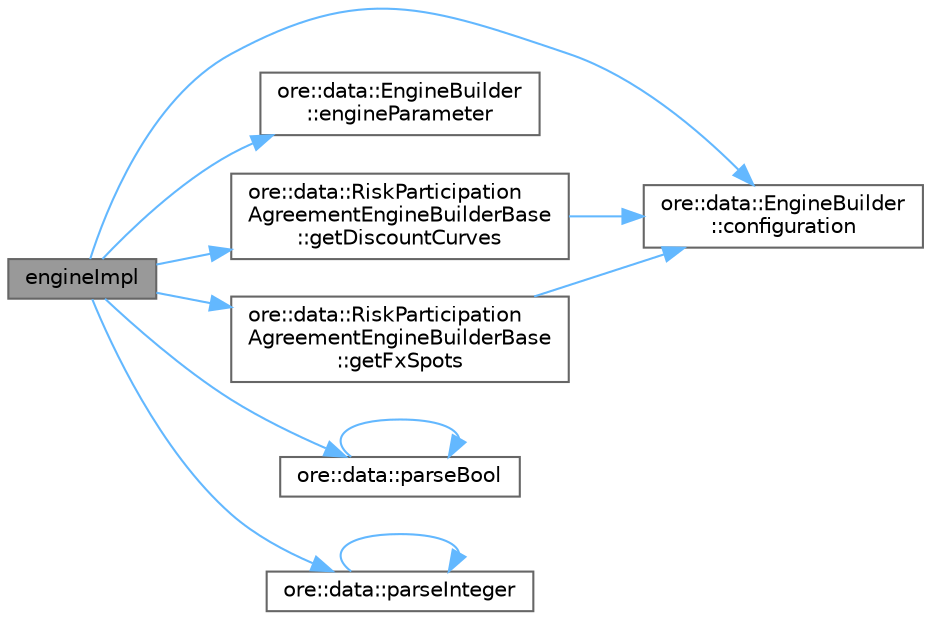 digraph "engineImpl"
{
 // INTERACTIVE_SVG=YES
 // LATEX_PDF_SIZE
  bgcolor="transparent";
  edge [fontname=Helvetica,fontsize=10,labelfontname=Helvetica,labelfontsize=10];
  node [fontname=Helvetica,fontsize=10,shape=box,height=0.2,width=0.4];
  rankdir="LR";
  Node1 [label="engineImpl",height=0.2,width=0.4,color="gray40", fillcolor="grey60", style="filled", fontcolor="black",tooltip=" "];
  Node1 -> Node2 [color="steelblue1",style="solid"];
  Node2 [label="ore::data::EngineBuilder\l::configuration",height=0.2,width=0.4,color="grey40", fillcolor="white", style="filled",URL="$classore_1_1data_1_1_engine_builder.html#aaacbfbb4007edcf8c34df2f37f8ebae5",tooltip="Return a configuration (or the default one if key not found)"];
  Node1 -> Node3 [color="steelblue1",style="solid"];
  Node3 [label="ore::data::EngineBuilder\l::engineParameter",height=0.2,width=0.4,color="grey40", fillcolor="white", style="filled",URL="$classore_1_1data_1_1_engine_builder.html#a9d7654707f3b935dcf6a7b19df70c085",tooltip=" "];
  Node1 -> Node4 [color="steelblue1",style="solid"];
  Node4 [label="ore::data::RiskParticipation\lAgreementEngineBuilderBase\l::getDiscountCurves",height=0.2,width=0.4,color="grey40", fillcolor="white", style="filled",URL="$classore_1_1data_1_1_risk_participation_agreement_engine_builder_base.html#adddbe5096e255b0018ad2c564a13aaf1",tooltip=" "];
  Node4 -> Node2 [color="steelblue1",style="solid"];
  Node1 -> Node5 [color="steelblue1",style="solid"];
  Node5 [label="ore::data::RiskParticipation\lAgreementEngineBuilderBase\l::getFxSpots",height=0.2,width=0.4,color="grey40", fillcolor="white", style="filled",URL="$classore_1_1data_1_1_risk_participation_agreement_engine_builder_base.html#a77cb9dd5deebb15b8140819672518e4c",tooltip=" "];
  Node5 -> Node2 [color="steelblue1",style="solid"];
  Node1 -> Node6 [color="steelblue1",style="solid"];
  Node6 [label="ore::data::parseBool",height=0.2,width=0.4,color="grey40", fillcolor="white", style="filled",URL="$group__utilities.html#ga94621f11193864fa1338296232dc5be9",tooltip="Convert text to bool."];
  Node6 -> Node6 [color="steelblue1",style="solid"];
  Node1 -> Node7 [color="steelblue1",style="solid"];
  Node7 [label="ore::data::parseInteger",height=0.2,width=0.4,color="grey40", fillcolor="white", style="filled",URL="$group__utilities.html#gaecd67eda4fb5f4859bb8f6d383547721",tooltip="Convert text to QuantLib::Integer."];
  Node7 -> Node7 [color="steelblue1",style="solid"];
}
